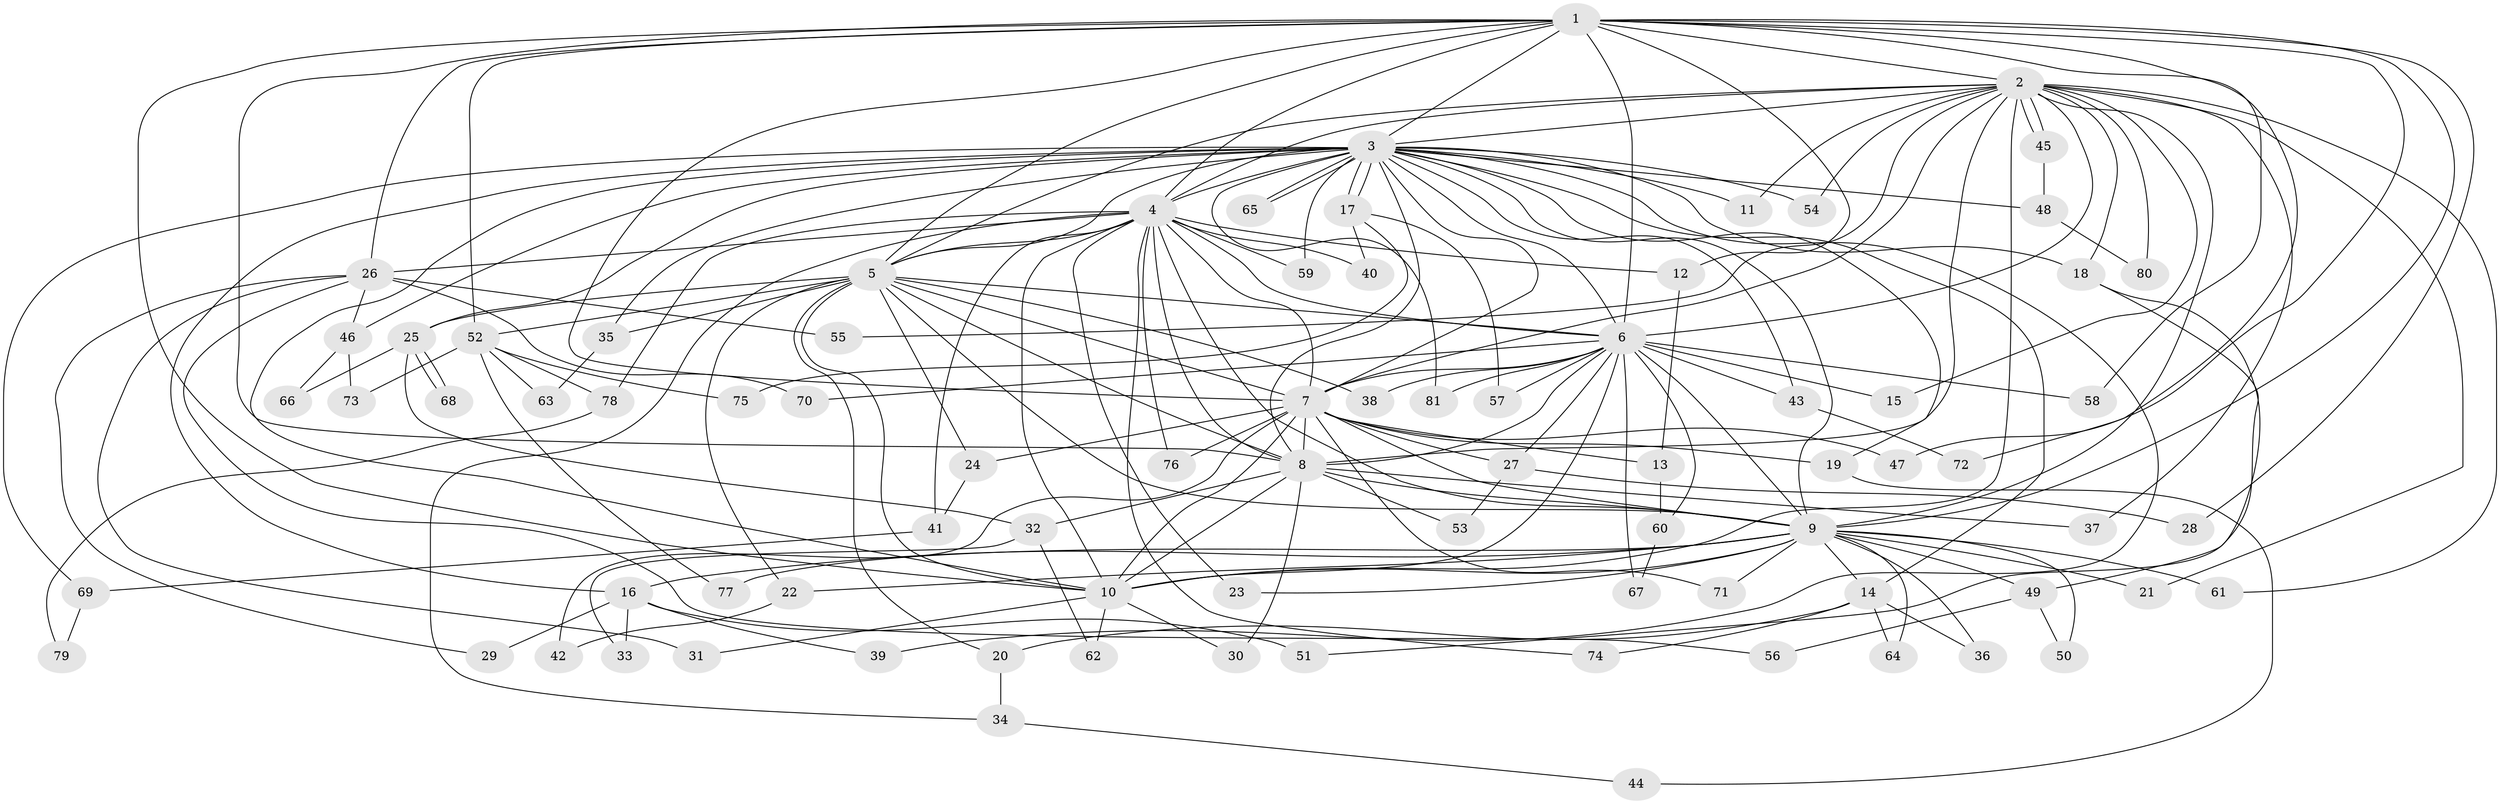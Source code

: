 // Generated by graph-tools (version 1.1) at 2025/14/03/09/25 04:14:06]
// undirected, 81 vertices, 187 edges
graph export_dot {
graph [start="1"]
  node [color=gray90,style=filled];
  1;
  2;
  3;
  4;
  5;
  6;
  7;
  8;
  9;
  10;
  11;
  12;
  13;
  14;
  15;
  16;
  17;
  18;
  19;
  20;
  21;
  22;
  23;
  24;
  25;
  26;
  27;
  28;
  29;
  30;
  31;
  32;
  33;
  34;
  35;
  36;
  37;
  38;
  39;
  40;
  41;
  42;
  43;
  44;
  45;
  46;
  47;
  48;
  49;
  50;
  51;
  52;
  53;
  54;
  55;
  56;
  57;
  58;
  59;
  60;
  61;
  62;
  63;
  64;
  65;
  66;
  67;
  68;
  69;
  70;
  71;
  72;
  73;
  74;
  75;
  76;
  77;
  78;
  79;
  80;
  81;
  1 -- 2;
  1 -- 3;
  1 -- 4;
  1 -- 5;
  1 -- 6;
  1 -- 7;
  1 -- 8;
  1 -- 9;
  1 -- 10;
  1 -- 12;
  1 -- 26;
  1 -- 28;
  1 -- 47;
  1 -- 52;
  1 -- 58;
  1 -- 72;
  2 -- 3;
  2 -- 4;
  2 -- 5;
  2 -- 6;
  2 -- 7;
  2 -- 8;
  2 -- 9;
  2 -- 10;
  2 -- 11;
  2 -- 15;
  2 -- 18;
  2 -- 21;
  2 -- 37;
  2 -- 45;
  2 -- 45;
  2 -- 54;
  2 -- 55;
  2 -- 61;
  2 -- 80;
  3 -- 4;
  3 -- 5;
  3 -- 6;
  3 -- 7;
  3 -- 8;
  3 -- 9;
  3 -- 10;
  3 -- 11;
  3 -- 14;
  3 -- 16;
  3 -- 17;
  3 -- 17;
  3 -- 18;
  3 -- 19;
  3 -- 25;
  3 -- 35;
  3 -- 39;
  3 -- 43;
  3 -- 46;
  3 -- 48;
  3 -- 54;
  3 -- 59;
  3 -- 65;
  3 -- 65;
  3 -- 69;
  3 -- 81;
  4 -- 5;
  4 -- 6;
  4 -- 7;
  4 -- 8;
  4 -- 9;
  4 -- 10;
  4 -- 12;
  4 -- 23;
  4 -- 26;
  4 -- 34;
  4 -- 40;
  4 -- 41;
  4 -- 59;
  4 -- 74;
  4 -- 76;
  4 -- 78;
  5 -- 6;
  5 -- 7;
  5 -- 8;
  5 -- 9;
  5 -- 10;
  5 -- 20;
  5 -- 22;
  5 -- 24;
  5 -- 25;
  5 -- 35;
  5 -- 38;
  5 -- 52;
  6 -- 7;
  6 -- 8;
  6 -- 9;
  6 -- 10;
  6 -- 15;
  6 -- 27;
  6 -- 38;
  6 -- 43;
  6 -- 57;
  6 -- 58;
  6 -- 60;
  6 -- 67;
  6 -- 70;
  6 -- 81;
  7 -- 8;
  7 -- 9;
  7 -- 10;
  7 -- 13;
  7 -- 19;
  7 -- 24;
  7 -- 27;
  7 -- 42;
  7 -- 47;
  7 -- 71;
  7 -- 76;
  8 -- 9;
  8 -- 10;
  8 -- 30;
  8 -- 32;
  8 -- 37;
  8 -- 53;
  9 -- 10;
  9 -- 14;
  9 -- 16;
  9 -- 21;
  9 -- 22;
  9 -- 23;
  9 -- 36;
  9 -- 49;
  9 -- 50;
  9 -- 61;
  9 -- 64;
  9 -- 71;
  9 -- 77;
  10 -- 30;
  10 -- 31;
  10 -- 62;
  12 -- 13;
  13 -- 60;
  14 -- 20;
  14 -- 36;
  14 -- 64;
  14 -- 74;
  16 -- 29;
  16 -- 33;
  16 -- 39;
  16 -- 51;
  17 -- 40;
  17 -- 57;
  17 -- 75;
  18 -- 49;
  18 -- 51;
  19 -- 44;
  20 -- 34;
  22 -- 42;
  24 -- 41;
  25 -- 32;
  25 -- 66;
  25 -- 68;
  25 -- 68;
  26 -- 29;
  26 -- 31;
  26 -- 46;
  26 -- 55;
  26 -- 56;
  26 -- 70;
  27 -- 28;
  27 -- 53;
  32 -- 33;
  32 -- 62;
  34 -- 44;
  35 -- 63;
  41 -- 69;
  43 -- 72;
  45 -- 48;
  46 -- 66;
  46 -- 73;
  48 -- 80;
  49 -- 50;
  49 -- 56;
  52 -- 63;
  52 -- 73;
  52 -- 75;
  52 -- 77;
  52 -- 78;
  60 -- 67;
  69 -- 79;
  78 -- 79;
}
